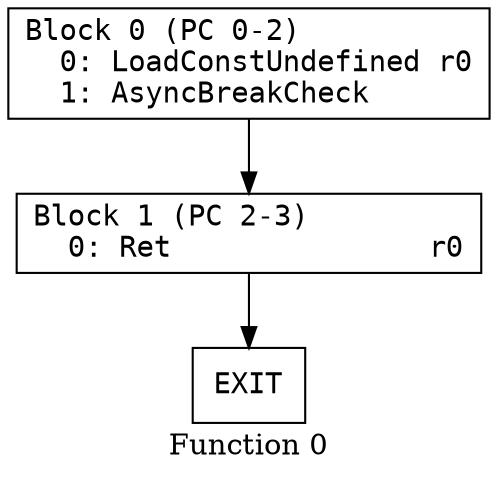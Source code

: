 // Function 0 from cjs-show-source
// Generated from data/cjs-show-source.dot

digraph {
  rankdir=TB;
  node [shape=box, fontname="monospace"];

  label = "Function 0";
  style = filled;
  color = lightgrey;

  f0_n0 [ label = "Block 0 (PC 0-2)\l  0: LoadConstUndefined r0\l  1: AsyncBreakCheck   \l" ]
  f0_n1 [ label = "Block 1 (PC 2-3)\l  0: Ret               r0\l" ]
  f0_n2 [ label = "EXIT" ]

  f0_n0 -> f0_n1
  f0_n1 -> f0_n2
}

